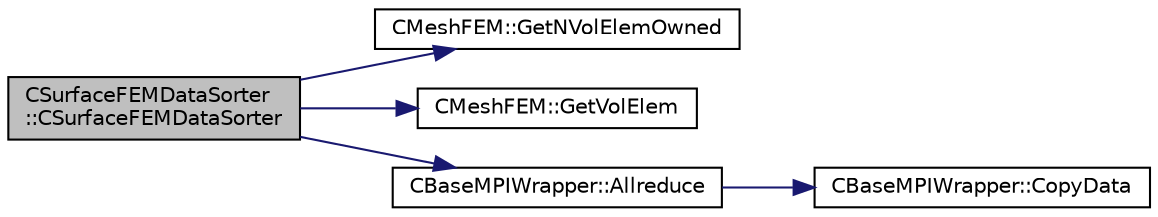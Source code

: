digraph "CSurfaceFEMDataSorter::CSurfaceFEMDataSorter"
{
  edge [fontname="Helvetica",fontsize="10",labelfontname="Helvetica",labelfontsize="10"];
  node [fontname="Helvetica",fontsize="10",shape=record];
  rankdir="LR";
  Node0 [label="CSurfaceFEMDataSorter\l::CSurfaceFEMDataSorter",height=0.2,width=0.4,color="black", fillcolor="grey75", style="filled", fontcolor="black"];
  Node0 -> Node1 [color="midnightblue",fontsize="10",style="solid",fontname="Helvetica"];
  Node1 [label="CMeshFEM::GetNVolElemOwned",height=0.2,width=0.4,color="black", fillcolor="white", style="filled",URL="$class_c_mesh_f_e_m.html#a665c7319b3d55a66ba83cd074b35f9a5",tooltip="Function, which makes available the number of owned volume elements in the local FEM mesh..."];
  Node0 -> Node2 [color="midnightblue",fontsize="10",style="solid",fontname="Helvetica"];
  Node2 [label="CMeshFEM::GetVolElem",height=0.2,width=0.4,color="black", fillcolor="white", style="filled",URL="$class_c_mesh_f_e_m.html#a838a7b4f4ad6edcf019a90113a09b290",tooltip="Function, which makes available the volume elements in the local FEM mesh. "];
  Node0 -> Node3 [color="midnightblue",fontsize="10",style="solid",fontname="Helvetica"];
  Node3 [label="CBaseMPIWrapper::Allreduce",height=0.2,width=0.4,color="black", fillcolor="white", style="filled",URL="$class_c_base_m_p_i_wrapper.html#a637b6fd917a8ca91ce748ba88e0d66b6"];
  Node3 -> Node4 [color="midnightblue",fontsize="10",style="solid",fontname="Helvetica"];
  Node4 [label="CBaseMPIWrapper::CopyData",height=0.2,width=0.4,color="black", fillcolor="white", style="filled",URL="$class_c_base_m_p_i_wrapper.html#a4725cc1dd65b161b483e812a538a5e36"];
}
